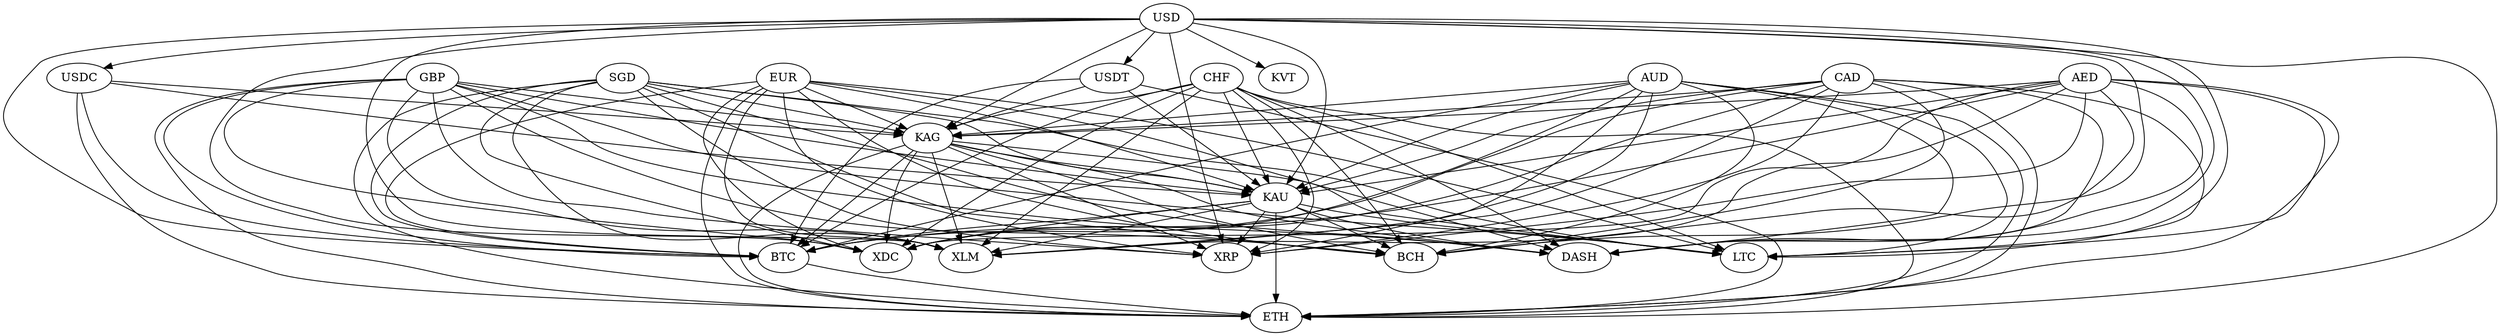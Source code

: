Digraph AllPairs {
AED->BCH
AED->BTC
AED->DASH
AED->ETH
AED->KAG
AED->KAU
AED->LTC
AED->XDC
AED->XLM
AED->XRP
AUD->BCH
AUD->BTC
AUD->DASH
AUD->ETH
AUD->KAG
AUD->KAU
AUD->LTC
AUD->XDC
AUD->XLM
AUD->XRP
BTC->ETH
CAD->BCH
CAD->BTC
CAD->DASH
CAD->ETH
CAD->KAG
CAD->KAU
CAD->LTC
CAD->XDC
CAD->XLM
CAD->XRP
CHF->BCH
CHF->BTC
CHF->DASH
CHF->ETH
CHF->KAG
CHF->KAU
CHF->LTC
CHF->XDC
CHF->XLM
CHF->XRP
EUR->BCH
EUR->BTC
EUR->DASH
EUR->ETH
EUR->KAG
EUR->KAU
EUR->LTC
EUR->XDC
EUR->XLM
EUR->XRP
GBP->BCH
GBP->BTC
GBP->DASH
GBP->ETH
GBP->KAG
GBP->KAU
GBP->LTC
GBP->XDC
GBP->XLM
GBP->XRP
KAG->BCH
KAG->BTC
KAG->DASH
KAG->ETH
KAG->KAU
KAG->LTC
KAG->XDC
KAG->XLM
KAG->XRP
KAU->BCH
KAU->BTC
KAU->DASH
KAU->ETH
KAU->LTC
KAU->XDC
KAU->XLM
KAU->XRP
SGD->BCH
SGD->BTC
SGD->DASH
SGD->ETH
SGD->KAG
SGD->KAU
SGD->LTC
SGD->XDC
SGD->XLM
SGD->XRP
USD->BCH
USD->BTC
USDC->BTC
USDC->ETH
USDC->KAG
USDC->KAU
USD->DASH
USD->ETH
USD->KAG
USD->KAU
USD->KVT
USD->LTC
USDT->BTC
USDT->ETH
USDT->KAG
USDT->KAU
USD->USDC
USD->USDT
USD->XDC
USD->XLM
USD->XRP
}
